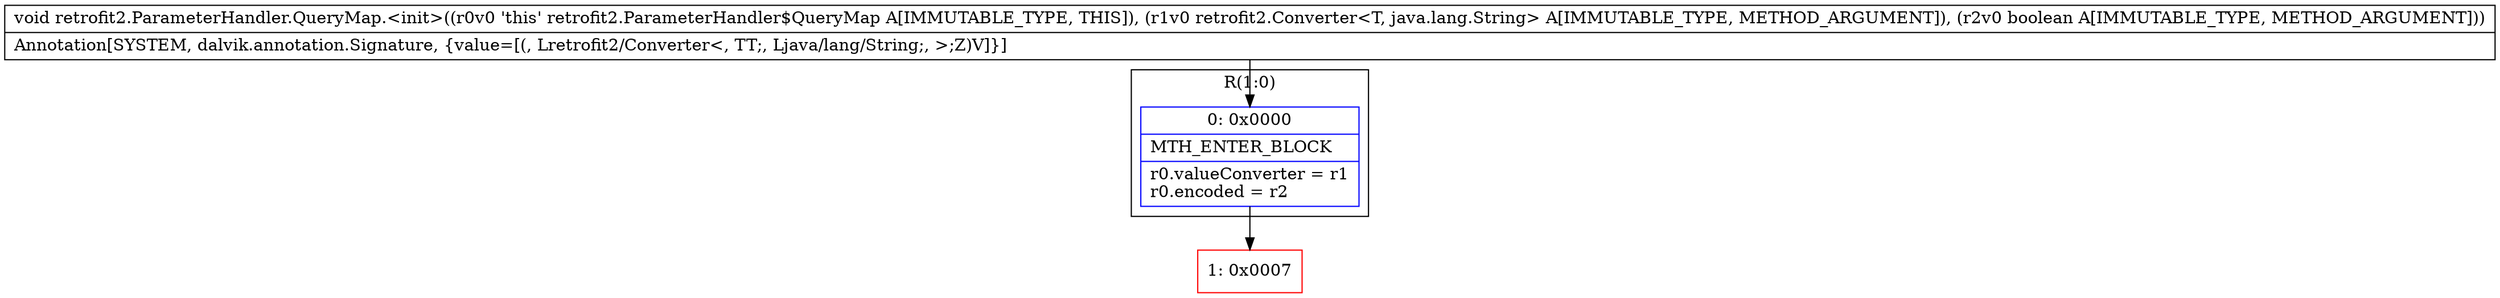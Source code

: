 digraph "CFG forretrofit2.ParameterHandler.QueryMap.\<init\>(Lretrofit2\/Converter;Z)V" {
subgraph cluster_Region_641606548 {
label = "R(1:0)";
node [shape=record,color=blue];
Node_0 [shape=record,label="{0\:\ 0x0000|MTH_ENTER_BLOCK\l|r0.valueConverter = r1\lr0.encoded = r2\l}"];
}
Node_1 [shape=record,color=red,label="{1\:\ 0x0007}"];
MethodNode[shape=record,label="{void retrofit2.ParameterHandler.QueryMap.\<init\>((r0v0 'this' retrofit2.ParameterHandler$QueryMap A[IMMUTABLE_TYPE, THIS]), (r1v0 retrofit2.Converter\<T, java.lang.String\> A[IMMUTABLE_TYPE, METHOD_ARGUMENT]), (r2v0 boolean A[IMMUTABLE_TYPE, METHOD_ARGUMENT]))  | Annotation[SYSTEM, dalvik.annotation.Signature, \{value=[(, Lretrofit2\/Converter\<, TT;, Ljava\/lang\/String;, \>;Z)V]\}]\l}"];
MethodNode -> Node_0;
Node_0 -> Node_1;
}

